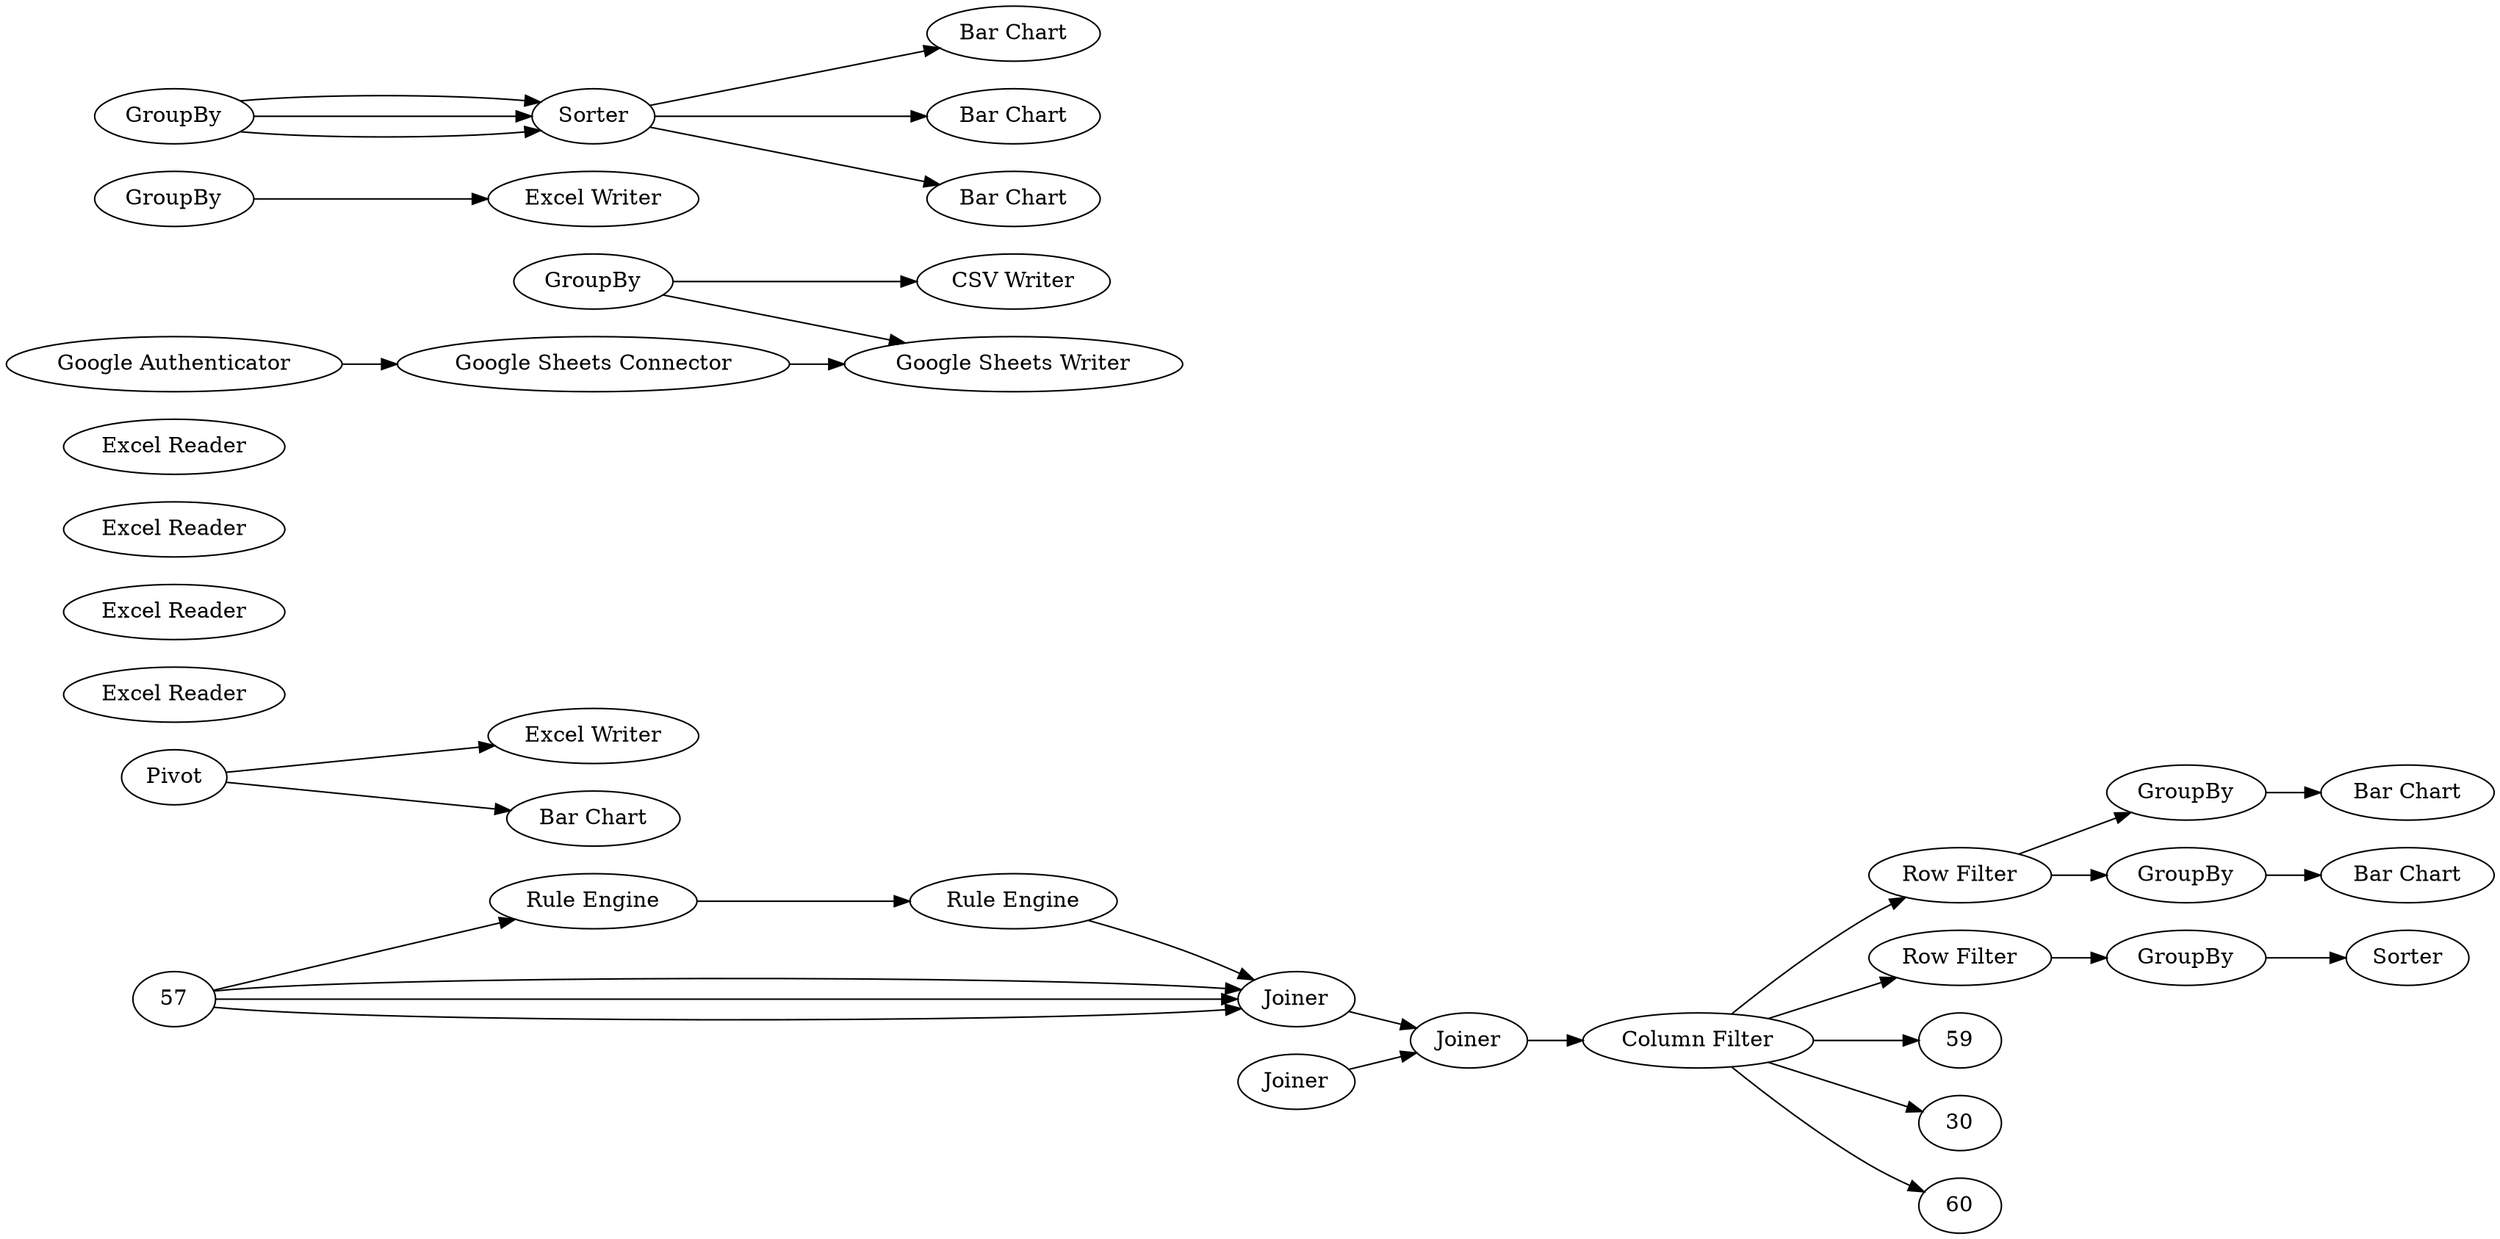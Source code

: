 digraph {
	18 [label="Row Filter"]
	19 [label=GroupBy]
	24 [label="Rule Engine"]
	26 [label="Rule Engine"]
	10 [label=Pivot]
	11 [label="Excel Writer"]
	12 [label="Bar Chart"]
	54 [label=GroupBy]
	56 [label="Bar Chart"]
	1 [label="Excel Reader"]
	2 [label="Excel Reader"]
	5 [label="Excel Reader"]
	6 [label="Excel Reader"]
	3 [label=Joiner]
	25 [label=Joiner]
	45 [label=Joiner]
	46 [label="Column Filter"]
	13 [label=GroupBy]
	15 [label="CSV Writer"]
	48 [label="Google Authenticator"]
	49 [label="Google Sheets Connector"]
	50 [label="Google Sheets Writer"]
	16 [label=GroupBy]
	33 [label="Excel Writer"]
	62 [label="Row Filter"]
	64 [label="Bar Chart"]
	69 [label="Bar Chart"]
	74 [label="Bar Chart"]
	63 [label=GroupBy]
	65 [label=Sorter]
	66 [label=GroupBy]
	68 [label=Sorter]
	66 [label=GroupBy]
	68 [label=Sorter]
	66 [label=GroupBy]
	68 [label=Sorter]
	76 [label="Bar Chart"]
	24 -> 26
	10 -> 11
	10 -> 12
	3 -> 45
	25 -> 45
	45 -> 46
	13 -> 15
	13 -> 50
	48 -> 49
	49 -> 50
	16 -> 33
	63 -> 65
	66 -> 68
	66 -> 68
	66 -> 68
	18 -> 19
	18 -> 54
	19 -> 76
	26 -> 3
	54 -> 56
	57 -> 3
	57 -> 3
	57 -> 3
	57 -> 24
	46 -> 59
	46 -> 30
	46 -> 62
	46 -> 60
	46 -> 18
	62 -> 63
	68 -> 74
	68 -> 64
	68 -> 69
	rankdir=LR
}
